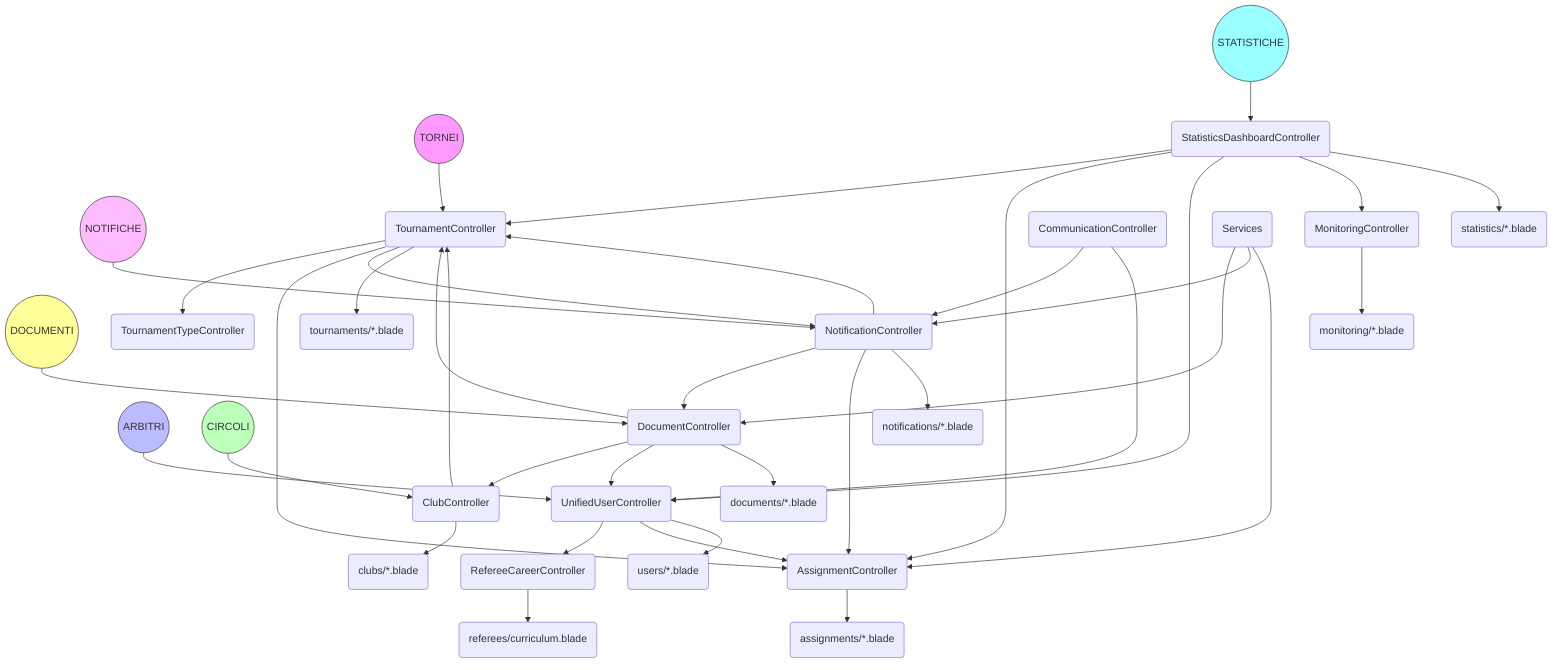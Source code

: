 graph TD
    %% Core Areas
    TORNEI(("TORNEI"))
    ARBITRI(("ARBITRI"))
    CIRCOLI(("CIRCOLI"))
    NOTIFICHE(("NOTIFICHE"))
    DOCS(("DOCUMENTI"))
    STATS(("STATISTICHE"))

    %% Tournament Management
    TORNEI --> TC("TournamentController")
    TC --> TTC("TournamentTypeController")
    TC --> AC("AssignmentController")
    TC --> NC("NotificationController")

    %% Referee Management
    ARBITRI --> UC("UnifiedUserController")
    UC --> RC("RefereeCareerController")
    UC --> AC

    %% Club Management
    CIRCOLI --> CC("ClubController")
    CC --> TC

    %% Notification System
    NOTIFICHE --> NC
    NC --> DC("DocumentController")
    NC --> AC
    NC --> TC

    %% Document Generation
    DOCS --> DC
    DC --> TC
    DC --> CC
    DC --> UC

    %% Statistics & Monitoring
    STATS --> SDC("StatisticsDashboardController")
    SDC --> TC
    SDC --> AC
    SDC --> UC
    SDC --> MC("MonitoringController")

    %% Support Controllers
    COM("CommunicationController") --> NC
    COM --> UC

    %% Views Connections
    TC --> TCV("tournaments/*.blade")
    UC --> UCV("users/*.blade")
    CC --> CCV("clubs/*.blade")
    NC --> NCV("notifications/*.blade")
    DC --> DCV("documents/*.blade")
    SDC --> SCV("statistics/*.blade")

    %% Special Features
    AC --> ACV("assignments/*.blade")
    RC --> RCV("referees/curriculum.blade")
    MC --> MCV("monitoring/*.blade")

    %% Shared Services
    SRV("Services") --> DC
    SRV --> NC
    SRV --> AC

    style TORNEI fill:#f9f,stroke:#333
    style ARBITRI fill:#bbf,stroke:#333
    style CIRCOLI fill:#bfb,stroke:#333
    style NOTIFICHE fill:#fbf,stroke:#333
    style DOCS fill:#ff9,stroke:#333
    style STATS fill:#9ff,stroke:#333